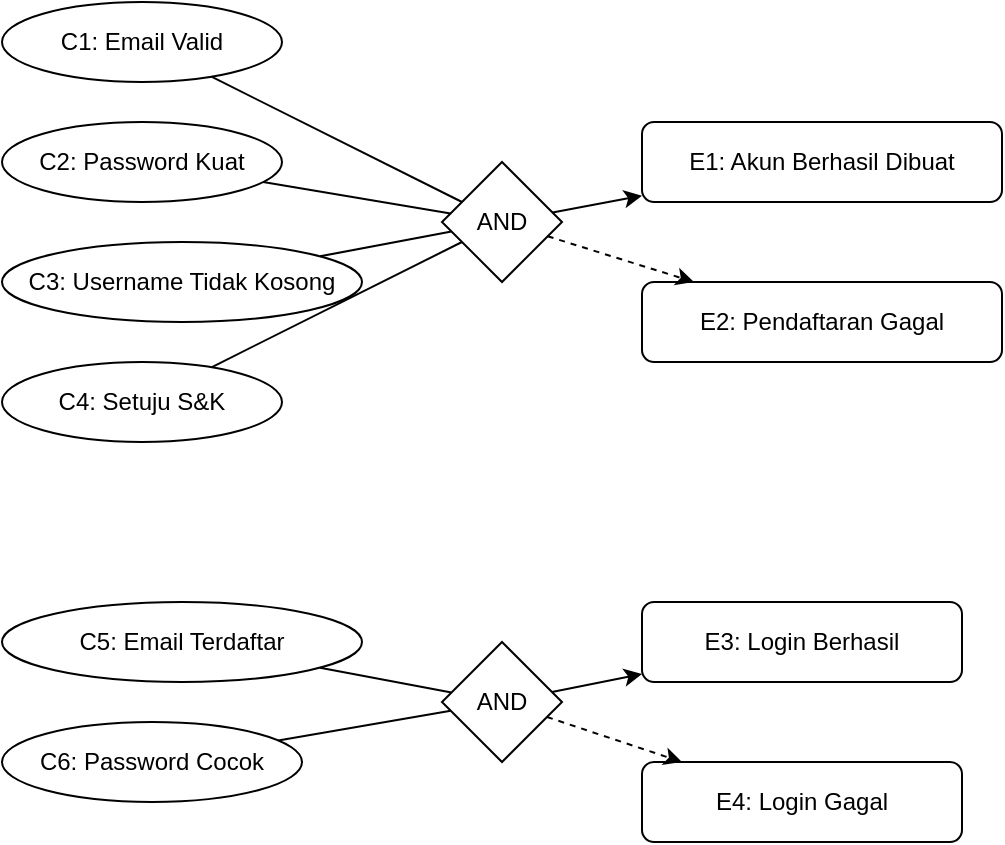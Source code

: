 <mxfile>
  <diagram name="Cause-Effect Diagram - Pendaftaran dan Login" id="YhEtbsGgoqE3BzLfOmQ8">
    <mxGraphModel dx="1312" dy="813" grid="1" gridSize="10" guides="1" tooltips="1" connect="1" arrows="1" fold="1" page="1" pageScale="1" pageWidth="827" pageHeight="1169">
      <root>
        <mxCell id="0"/>
        <mxCell id="1" parent="0"/>

        <!-- Kondisi Pendaftaran -->
        <mxCell id="c1" value="C1: Email Valid" style="ellipse;whiteSpace=wrap;html=1;" vertex="1" parent="1">
          <mxGeometry x="40" y="40" width="140" height="40" as="geometry"/>
        </mxCell>
        <mxCell id="c2" value="C2: Password Kuat" style="ellipse;whiteSpace=wrap;html=1;" vertex="1" parent="1">
          <mxGeometry x="40" y="100" width="140" height="40" as="geometry"/>
        </mxCell>
        <mxCell id="c3" value="C3: Username Tidak Kosong" style="ellipse;whiteSpace=wrap;html=1;" vertex="1" parent="1">
          <mxGeometry x="40" y="160" width="180" height="40" as="geometry"/>
        </mxCell>
        <mxCell id="c4" value="C4: Setuju S&amp;K" style="ellipse;whiteSpace=wrap;html=1;" vertex="1" parent="1">
          <mxGeometry x="40" y="220" width="140" height="40" as="geometry"/>
        </mxCell>

        <!-- AND gate pendaftaran -->
        <mxCell id="and1" value="AND" style="rhombus;whiteSpace=wrap;html=1;" vertex="1" parent="1">
          <mxGeometry x="260" y="120" width="60" height="60" as="geometry"/>
        </mxCell>

        <!-- Efek Pendaftaran -->
        <mxCell id="e1" value="E1: Akun Berhasil Dibuat" style="rounded=1;whiteSpace=wrap;html=1;" vertex="1" parent="1">
          <mxGeometry x="360" y="100" width="180" height="40" as="geometry"/>
        </mxCell>
        <mxCell id="e2" value="E2: Pendaftaran Gagal" style="rounded=1;whiteSpace=wrap;html=1;" vertex="1" parent="1">
          <mxGeometry x="360" y="180" width="180" height="40" as="geometry"/>
        </mxCell>

        <!-- Kondisi Login -->
        <mxCell id="c5" value="C5: Email Terdaftar" style="ellipse;whiteSpace=wrap;html=1;" vertex="1" parent="1">
          <mxGeometry x="40" y="340" width="180" height="40" as="geometry"/>
        </mxCell>
        <mxCell id="c6" value="C6: Password Cocok" style="ellipse;whiteSpace=wrap;html=1;" vertex="1" parent="1">
          <mxGeometry x="40" y="400" width="150" height="40" as="geometry"/>
        </mxCell>

        <!-- AND gate login -->
        <mxCell id="and2" value="AND" style="rhombus;whiteSpace=wrap;html=1;" vertex="1" parent="1">
          <mxGeometry x="260" y="360" width="60" height="60" as="geometry"/>
        </mxCell>

        <!-- Efek Login -->
        <mxCell id="e3" value="E3: Login Berhasil" style="rounded=1;whiteSpace=wrap;html=1;" vertex="1" parent="1">
          <mxGeometry x="360" y="340" width="160" height="40" as="geometry"/>
        </mxCell>
        <mxCell id="e4" value="E4: Login Gagal" style="rounded=1;whiteSpace=wrap;html=1;" vertex="1" parent="1">
          <mxGeometry x="360" y="420" width="160" height="40" as="geometry"/>
        </mxCell>

        <!-- Edges Pendaftaran -->
        <mxCell edge="1" parent="1" source="c1" target="and1" style="endArrow=none;"><mxGeometry relative="1" as="geometry"/></mxCell>
        <mxCell edge="1" parent="1" source="c2" target="and1" style="endArrow=none;"><mxGeometry relative="1" as="geometry"/></mxCell>
        <mxCell edge="1" parent="1" source="c3" target="and1" style="endArrow=none;"><mxGeometry relative="1" as="geometry"/></mxCell>
        <mxCell edge="1" parent="1" source="c4" target="and1" style="endArrow=none;"><mxGeometry relative="1" as="geometry"/></mxCell>
        <mxCell edge="1" parent="1" source="and1" target="e1"><mxGeometry relative="1" as="geometry"/></mxCell>
        <mxCell edge="1" parent="1" source="and1" target="e2" style="dashed=1;"><mxGeometry relative="1" as="geometry"/></mxCell>

        <!-- Edges Login -->
        <mxCell edge="1" parent="1" source="c5" target="and2" style="endArrow=none;"><mxGeometry relative="1" as="geometry"/></mxCell>
        <mxCell edge="1" parent="1" source="c6" target="and2" style="endArrow=none;"><mxGeometry relative="1" as="geometry"/></mxCell>
        <mxCell edge="1" parent="1" source="and2" target="e3"><mxGeometry relative="1" as="geometry"/></mxCell>
        <mxCell edge="1" parent="1" source="and2" target="e4" style="dashed=1;"><mxGeometry relative="1" as="geometry"/></mxCell>

      </root>
    </mxGraphModel>
  </diagram>
</mxfile>
